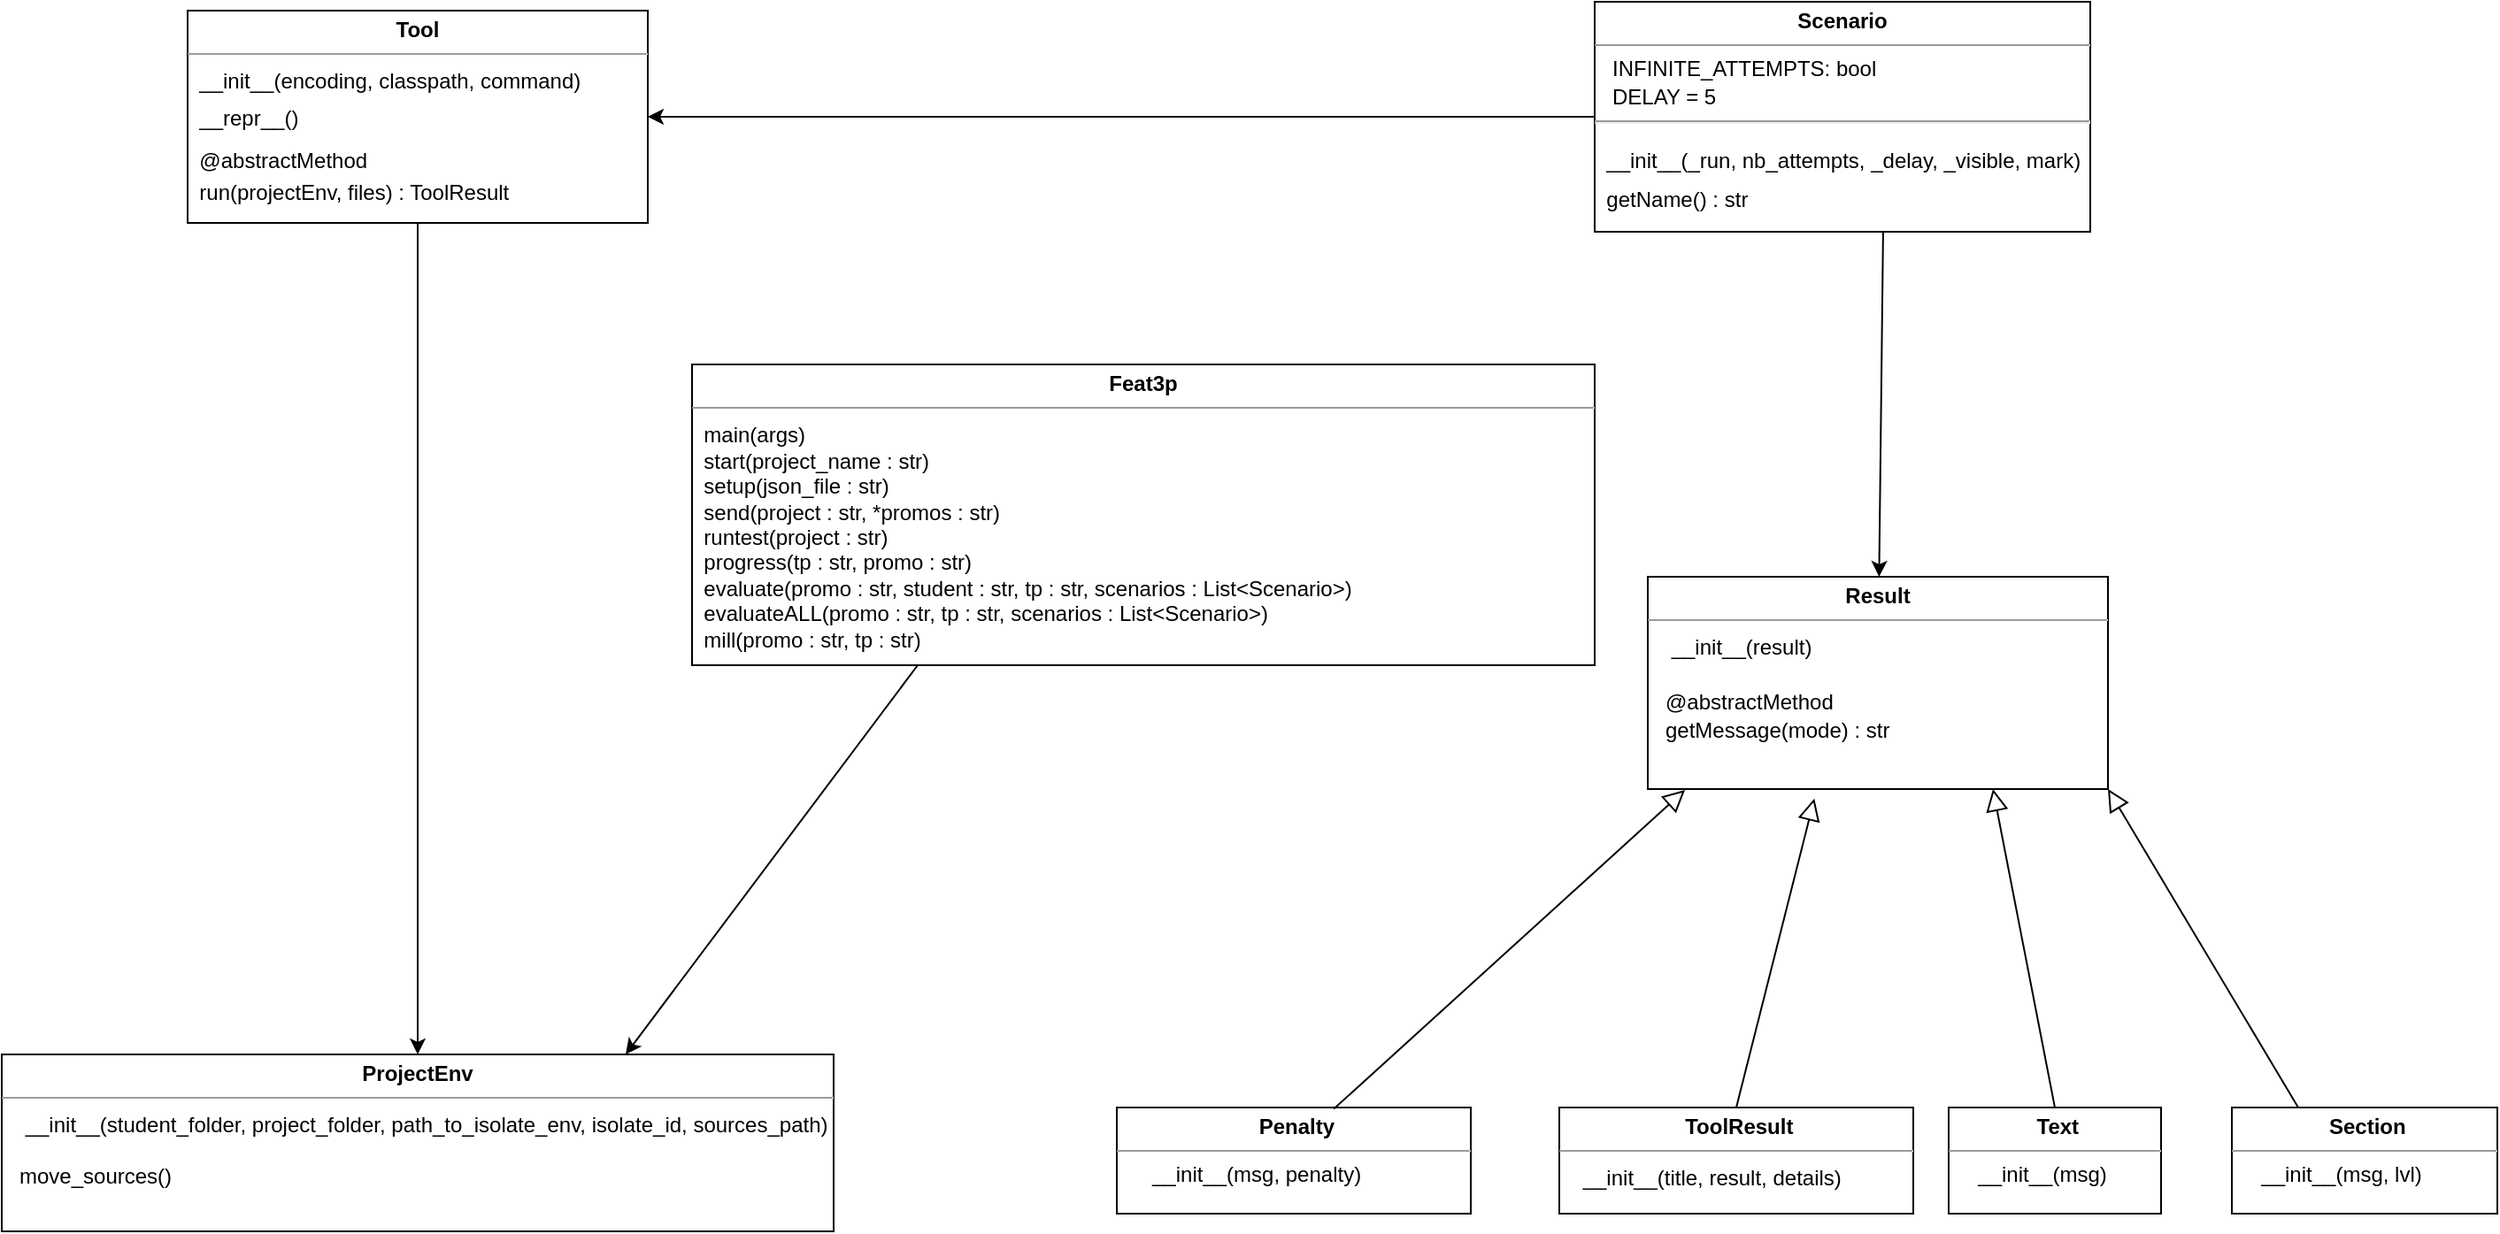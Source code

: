 <mxfile version="14.8.5" type="device" pages="3"><diagram id="C5RBs43oDa-KdzZeNtuy" name="Main"><mxGraphModel dx="2310" dy="781" grid="1" gridSize="10" guides="1" tooltips="1" connect="1" arrows="1" fold="1" page="1" pageScale="1" pageWidth="827" pageHeight="1169" math="0" shadow="0"><root><mxCell id="WIyWlLk6GJQsqaUBKTNV-0"/><mxCell id="WIyWlLk6GJQsqaUBKTNV-1" parent="WIyWlLk6GJQsqaUBKTNV-0"/><mxCell id="NQfh5WHDgCj-62lDqJvC-19" style="edgeStyle=orthogonalEdgeStyle;rounded=0;orthogonalLoop=1;jettySize=auto;html=1;entryX=1;entryY=0.5;entryDx=0;entryDy=0;" parent="WIyWlLk6GJQsqaUBKTNV-1" edge="1"><mxGeometry relative="1" as="geometry"><Array as="points"><mxPoint x="115" y="575"/></Array><mxPoint x="20" y="160.059" as="sourcePoint"/></mxGeometry></mxCell><mxCell id="NQfh5WHDgCj-62lDqJvC-26" style="rounded=0;orthogonalLoop=1;jettySize=auto;html=1;entryX=1;entryY=0.5;entryDx=0;entryDy=0;" parent="WIyWlLk6GJQsqaUBKTNV-1" source="7u3KRN_ztlOu4FSipMz1-13" target="NQfh5WHDgCj-62lDqJvC-3" edge="1"><mxGeometry relative="1" as="geometry"/></mxCell><mxCell id="7u3KRN_ztlOu4FSipMz1-13" value="&lt;p style=&quot;margin: 0px ; margin-top: 4px ; text-align: center&quot;&gt;&lt;b&gt;Scenario&lt;/b&gt;&lt;/p&gt;&lt;hr size=&quot;1&quot;&gt;&lt;div style=&quot;height: 2px&quot;&gt;&amp;nbsp; &amp;nbsp;INFINITE_ATTEMPTS: bool&lt;/div&gt;&lt;div style=&quot;height: 2px&quot;&gt;&lt;br&gt;&lt;/div&gt;&lt;div style=&quot;height: 2px&quot;&gt;&lt;br&gt;&lt;/div&gt;&lt;div style=&quot;height: 2px&quot;&gt;&lt;br&gt;&lt;/div&gt;&lt;div style=&quot;height: 2px&quot;&gt;&lt;br&gt;&lt;/div&gt;&lt;div style=&quot;height: 2px&quot;&gt;&lt;br&gt;&lt;/div&gt;&lt;div style=&quot;height: 2px&quot;&gt;&lt;br&gt;&lt;/div&gt;&lt;div style=&quot;height: 2px&quot;&gt;&lt;br&gt;&lt;/div&gt;&lt;div style=&quot;height: 2px&quot;&gt;&amp;nbsp; &amp;nbsp;DELAY = 5&lt;/div&gt;&lt;div style=&quot;height: 2px&quot;&gt;&lt;br&gt;&lt;/div&gt;&lt;div style=&quot;height: 2px&quot;&gt;&lt;br&gt;&lt;/div&gt;&lt;div style=&quot;height: 2px&quot;&gt;&lt;br&gt;&lt;/div&gt;&lt;div style=&quot;height: 2px&quot;&gt;&lt;br&gt;&lt;/div&gt;&lt;div style=&quot;height: 2px&quot;&gt;&lt;br&gt;&lt;/div&gt;&lt;div style=&quot;height: 2px&quot;&gt;&amp;nbsp; &amp;nbsp;&lt;/div&gt;&lt;div style=&quot;height: 2px&quot;&gt;&lt;hr&gt;&lt;/div&gt;&lt;div style=&quot;height: 2px&quot;&gt;&lt;br&gt;&lt;/div&gt;&lt;div style=&quot;height: 2px&quot;&gt;&lt;br&gt;&lt;/div&gt;&lt;div style=&quot;height: 2px&quot;&gt;&lt;br&gt;&lt;/div&gt;&lt;div style=&quot;height: 2px&quot;&gt;&lt;br&gt;&lt;/div&gt;&lt;div style=&quot;height: 2px&quot;&gt;&lt;br&gt;&lt;/div&gt;&lt;div style=&quot;height: 2px&quot;&gt;&lt;br&gt;&lt;/div&gt;&lt;div style=&quot;height: 2px&quot;&gt;&lt;br&gt;&lt;/div&gt;&lt;div style=&quot;height: 2px&quot;&gt;&amp;nbsp; __init__(_run, nb_attempts, _delay, _visible, mark)&lt;/div&gt;&lt;div style=&quot;height: 2px&quot;&gt;&lt;br&gt;&lt;/div&gt;&lt;div style=&quot;height: 2px&quot;&gt;&lt;br&gt;&lt;/div&gt;&lt;div style=&quot;height: 2px&quot;&gt;&lt;br&gt;&lt;/div&gt;&lt;div style=&quot;height: 2px&quot;&gt;&lt;br&gt;&lt;/div&gt;&lt;div style=&quot;height: 2px&quot;&gt;&lt;br&gt;&lt;/div&gt;&lt;div style=&quot;height: 2px&quot;&gt;&lt;br&gt;&lt;/div&gt;&lt;div style=&quot;height: 2px&quot;&gt;&lt;br&gt;&lt;/div&gt;&lt;div style=&quot;height: 2px&quot;&gt;&lt;br&gt;&lt;/div&gt;&lt;div style=&quot;height: 2px&quot;&gt;&lt;br&gt;&lt;/div&gt;&lt;div style=&quot;height: 2px&quot;&gt;&lt;br&gt;&lt;/div&gt;&lt;div style=&quot;height: 2px&quot;&gt;&amp;nbsp; getName() : str&lt;/div&gt;" style="verticalAlign=top;align=left;overflow=fill;fontSize=12;fontFamily=Helvetica;html=1;" parent="WIyWlLk6GJQsqaUBKTNV-1" vertex="1"><mxGeometry x="180" y="165" width="280" height="130" as="geometry"/></mxCell><mxCell id="NQfh5WHDgCj-62lDqJvC-3" value="&lt;p style=&quot;margin: 4px 0px 0px ; text-align: center&quot;&gt;&lt;b&gt;Tool&lt;/b&gt;&lt;/p&gt;&lt;hr size=&quot;1&quot;&gt;&lt;div style=&quot;height: 2px&quot;&gt;&lt;br&gt;&lt;/div&gt;&amp;nbsp; __init__(encoding, classpath, command)&lt;br&gt;&lt;div style=&quot;height: 2px&quot;&gt;&lt;font style=&quot;font-size: 12px&quot;&gt;&lt;br&gt;&lt;/font&gt;&lt;/div&gt;&lt;div style=&quot;height: 2px&quot;&gt;&lt;font style=&quot;font-size: 12px&quot;&gt;&lt;br&gt;&lt;/font&gt;&lt;/div&gt;&lt;div style=&quot;height: 2px&quot;&gt;&lt;font style=&quot;font-size: 12px&quot;&gt;&lt;br&gt;&lt;/font&gt;&lt;/div&gt;&lt;div style=&quot;height: 2px&quot;&gt;&lt;font style=&quot;font-size: 12px&quot;&gt;&amp;nbsp; __repr__()&lt;/font&gt;&lt;/div&gt;&lt;div style=&quot;height: 2px&quot;&gt;&lt;br&gt;&lt;/div&gt;&lt;div style=&quot;height: 2px&quot;&gt;&lt;br&gt;&lt;/div&gt;&lt;div style=&quot;height: 2px&quot;&gt;&lt;br&gt;&lt;/div&gt;&lt;div style=&quot;height: 2px&quot;&gt;&lt;br&gt;&lt;/div&gt;&lt;div style=&quot;height: 2px&quot;&gt;&lt;br&gt;&lt;/div&gt;&lt;div style=&quot;height: 2px&quot;&gt;&lt;br&gt;&lt;/div&gt;&lt;div style=&quot;height: 2px&quot;&gt;&lt;br&gt;&lt;/div&gt;&lt;div style=&quot;height: 2px&quot;&gt;&lt;br&gt;&lt;/div&gt;&lt;div style=&quot;height: 2px&quot;&gt;&lt;br&gt;&lt;/div&gt;&lt;div style=&quot;height: 2px&quot;&gt;&lt;br&gt;&lt;/div&gt;&lt;div style=&quot;height: 2px&quot;&gt;&amp;nbsp;&lt;/div&gt;&lt;div style=&quot;height: 2px&quot;&gt;&lt;span&gt;&amp;nbsp; @abstractMethod&lt;/span&gt;&lt;/div&gt;&lt;div style=&quot;height: 2px&quot;&gt;&lt;div&gt;&lt;br&gt;&lt;/div&gt;&lt;/div&gt;&lt;div style=&quot;height: 2px&quot;&gt;&lt;br&gt;&lt;/div&gt;&lt;div style=&quot;height: 2px&quot;&gt;&lt;br&gt;&lt;/div&gt;&lt;div style=&quot;height: 2px&quot;&gt;&lt;br&gt;&lt;/div&gt;&lt;div style=&quot;height: 2px&quot;&gt;&lt;br&gt;&lt;/div&gt;&lt;div style=&quot;height: 2px&quot;&gt;&lt;br&gt;&lt;/div&gt;&lt;div style=&quot;height: 2px&quot;&gt;&lt;br&gt;&lt;/div&gt;&lt;div style=&quot;height: 2px&quot;&gt;&lt;br&gt;&lt;/div&gt;&lt;div style=&quot;height: 2px&quot;&gt;&amp;nbsp; run(projectEnv, files) : ToolResult&lt;/div&gt;" style="verticalAlign=top;align=left;overflow=fill;fontSize=12;fontFamily=Helvetica;html=1;" parent="WIyWlLk6GJQsqaUBKTNV-1" vertex="1"><mxGeometry x="-615" y="170" width="260" height="120" as="geometry"/></mxCell><mxCell id="JpZhHgiNv1shY08tBPMo-4" value="&lt;p style=&quot;margin: 4px 0px 0px ; text-align: center&quot;&gt;&lt;b&gt;Result&lt;/b&gt;&lt;/p&gt;&lt;hr size=&quot;1&quot;&gt;&lt;div style=&quot;height: 2px&quot;&gt;&lt;br&gt;&lt;/div&gt;&amp;nbsp; &amp;nbsp; __init__(result)&lt;br&gt;&lt;div style=&quot;height: 2px&quot;&gt;&lt;font style=&quot;font-size: 12px&quot;&gt;&lt;br&gt;&lt;/font&gt;&lt;/div&gt;&lt;div style=&quot;height: 2px&quot;&gt;&lt;font style=&quot;font-size: 12px&quot;&gt;&lt;br&gt;&lt;/font&gt;&lt;/div&gt;&lt;div style=&quot;height: 2px&quot;&gt;&lt;br&gt;&lt;/div&gt;&lt;div style=&quot;height: 2px&quot;&gt;&lt;font style=&quot;font-size: 12px&quot;&gt;&lt;br&gt;&lt;/font&gt;&lt;/div&gt;&lt;div style=&quot;height: 2px&quot;&gt;&lt;font style=&quot;font-size: 12px&quot;&gt;&lt;br&gt;&lt;/font&gt;&lt;/div&gt;&lt;div style=&quot;height: 2px&quot;&gt;&lt;font style=&quot;font-size: 12px&quot;&gt;&lt;br&gt;&lt;/font&gt;&lt;/div&gt;&lt;div style=&quot;height: 2px&quot;&gt;&lt;font style=&quot;font-size: 12px&quot;&gt;&lt;br&gt;&lt;/font&gt;&lt;/div&gt;&lt;div style=&quot;height: 2px&quot;&gt;&lt;font style=&quot;font-size: 12px&quot;&gt;&amp;nbsp; &amp;nbsp;&amp;nbsp;&lt;/font&gt;&lt;/div&gt;&lt;div style=&quot;height: 2px&quot;&gt;&lt;font style=&quot;font-size: 12px&quot;&gt;&amp;nbsp; &amp;nbsp;@abstractMethod&lt;/font&gt;&lt;/div&gt;&lt;div style=&quot;height: 2px&quot;&gt;&lt;font style=&quot;font-size: 12px&quot;&gt;&lt;br&gt;&lt;/font&gt;&lt;/div&gt;&lt;div style=&quot;height: 2px&quot;&gt;&lt;font style=&quot;font-size: 12px&quot;&gt;&lt;br&gt;&lt;/font&gt;&lt;/div&gt;&lt;div style=&quot;height: 2px&quot;&gt;&lt;font style=&quot;font-size: 12px&quot;&gt;&lt;br&gt;&lt;/font&gt;&lt;/div&gt;&lt;div style=&quot;height: 2px&quot;&gt;&lt;font style=&quot;font-size: 12px&quot;&gt;&lt;br&gt;&lt;/font&gt;&lt;/div&gt;&lt;div style=&quot;height: 2px&quot;&gt;&lt;font style=&quot;font-size: 12px&quot;&gt;&lt;br&gt;&lt;/font&gt;&lt;/div&gt;&lt;div style=&quot;height: 2px&quot;&gt;&lt;font style=&quot;font-size: 12px&quot;&gt;&lt;br&gt;&lt;/font&gt;&lt;/div&gt;&lt;div style=&quot;height: 2px&quot;&gt;&lt;font style=&quot;font-size: 12px&quot;&gt;&lt;br&gt;&lt;/font&gt;&lt;/div&gt;&lt;div style=&quot;height: 2px&quot;&gt;&lt;font style=&quot;font-size: 12px&quot;&gt;&amp;nbsp; &amp;nbsp;getMessage(mode) : str&lt;/font&gt;&lt;/div&gt;" style="verticalAlign=top;align=left;overflow=fill;fontSize=12;fontFamily=Helvetica;html=1;" parent="WIyWlLk6GJQsqaUBKTNV-1" vertex="1"><mxGeometry x="210" y="490" width="260" height="120" as="geometry"/></mxCell><mxCell id="JpZhHgiNv1shY08tBPMo-5" value="&lt;p style=&quot;margin: 4px 0px 0px ; text-align: center&quot;&gt;&lt;b&gt;&amp;nbsp;Penalty&lt;/b&gt;&lt;/p&gt;&lt;hr size=&quot;1&quot;&gt;&amp;nbsp; &amp;nbsp; &amp;nbsp; __init__(msg, penalty)&lt;div style=&quot;height: 2px&quot;&gt;&lt;span&gt;&amp;nbsp;&amp;nbsp;&lt;/span&gt;&amp;nbsp; &amp;nbsp;&lt;/div&gt;&lt;div style=&quot;height: 2px&quot;&gt;&lt;br&gt;&lt;/div&gt;&lt;div style=&quot;height: 2px&quot;&gt;&lt;br&gt;&lt;/div&gt;&lt;div style=&quot;height: 2px&quot;&gt;&lt;br&gt;&lt;/div&gt;&lt;div style=&quot;height: 2px&quot;&gt;&lt;br&gt;&lt;/div&gt;&lt;div style=&quot;height: 2px&quot;&gt;&lt;br&gt;&lt;/div&gt;&lt;div style=&quot;height: 2px&quot;&gt;&lt;br&gt;&lt;/div&gt;" style="verticalAlign=top;align=left;overflow=fill;fontSize=12;fontFamily=Helvetica;html=1;" parent="WIyWlLk6GJQsqaUBKTNV-1" vertex="1"><mxGeometry x="-90" y="790" width="200" height="60" as="geometry"/></mxCell><mxCell id="JpZhHgiNv1shY08tBPMo-8" value="" style="endArrow=block;endSize=10;endFill=0;shadow=0;strokeWidth=1;rounded=0;elbow=vertical;entryX=0.081;entryY=1.004;entryDx=0;entryDy=0;entryPerimeter=0;exitX=0.613;exitY=0.013;exitDx=0;exitDy=0;exitPerimeter=0;" parent="WIyWlLk6GJQsqaUBKTNV-1" source="JpZhHgiNv1shY08tBPMo-5" target="JpZhHgiNv1shY08tBPMo-4" edge="1"><mxGeometry width="160" relative="1" as="geometry"><mxPoint x="-660" y="725.24" as="sourcePoint"/><mxPoint x="-551.8" y="585" as="targetPoint"/></mxGeometry></mxCell><mxCell id="JpZhHgiNv1shY08tBPMo-9" value="" style="endArrow=block;endSize=10;endFill=0;shadow=0;strokeWidth=1;rounded=0;elbow=vertical;entryX=0.75;entryY=1;entryDx=0;entryDy=0;exitX=0.5;exitY=0;exitDx=0;exitDy=0;" parent="WIyWlLk6GJQsqaUBKTNV-1" source="JpZhHgiNv1shY08tBPMo-12" target="JpZhHgiNv1shY08tBPMo-4" edge="1"><mxGeometry width="160" relative="1" as="geometry"><mxPoint x="-493.2" y="671.17" as="sourcePoint"/><mxPoint x="-568.94" y="595.48" as="targetPoint"/></mxGeometry></mxCell><mxCell id="JpZhHgiNv1shY08tBPMo-10" value="" style="endArrow=block;endSize=10;endFill=0;shadow=0;strokeWidth=1;rounded=0;elbow=vertical;entryX=0.362;entryY=1.045;entryDx=0;entryDy=0;entryPerimeter=0;exitX=0.5;exitY=0;exitDx=0;exitDy=0;" parent="WIyWlLk6GJQsqaUBKTNV-1" source="JpZhHgiNv1shY08tBPMo-13" target="JpZhHgiNv1shY08tBPMo-4" edge="1"><mxGeometry width="160" relative="1" as="geometry"><mxPoint x="-280" y="670.0" as="sourcePoint"/><mxPoint x="-401.54" y="585.0" as="targetPoint"/></mxGeometry></mxCell><mxCell id="JpZhHgiNv1shY08tBPMo-12" value="&lt;p style=&quot;margin: 4px 0px 0px ; text-align: center&quot;&gt;&lt;b&gt;&amp;nbsp;Text&lt;/b&gt;&lt;/p&gt;&lt;hr size=&quot;1&quot;&gt;&amp;nbsp; &amp;nbsp; &amp;nbsp;__init__(msg)&lt;br&gt;&lt;div style=&quot;height: 2px&quot;&gt;&lt;br&gt;&lt;/div&gt;&lt;div style=&quot;height: 2px&quot;&gt;&lt;br&gt;&lt;/div&gt;&lt;div style=&quot;height: 2px&quot;&gt;&lt;br&gt;&lt;/div&gt;&lt;div style=&quot;height: 2px&quot;&gt;&lt;br&gt;&lt;/div&gt;&lt;div style=&quot;height: 2px&quot;&gt;&lt;br&gt;&lt;/div&gt;&lt;div style=&quot;height: 2px&quot;&gt;&lt;br&gt;&lt;/div&gt;" style="verticalAlign=top;align=left;overflow=fill;fontSize=12;fontFamily=Helvetica;html=1;" parent="WIyWlLk6GJQsqaUBKTNV-1" vertex="1"><mxGeometry x="380" y="790" width="120" height="60" as="geometry"/></mxCell><mxCell id="JpZhHgiNv1shY08tBPMo-13" value="&lt;p style=&quot;margin: 4px 0px 0px ; text-align: center&quot;&gt;&lt;b&gt;&amp;nbsp;ToolResult&lt;/b&gt;&lt;/p&gt;&lt;hr size=&quot;1&quot;&gt;&lt;div style=&quot;height: 2px&quot;&gt;&lt;span&gt;&amp;nbsp;&amp;nbsp;&lt;/span&gt;&amp;nbsp; &amp;nbsp;&lt;/div&gt;&amp;nbsp; &amp;nbsp; __init__(title, result, details)" style="verticalAlign=top;align=left;overflow=fill;fontSize=12;fontFamily=Helvetica;html=1;" parent="WIyWlLk6GJQsqaUBKTNV-1" vertex="1"><mxGeometry x="160" y="790" width="200" height="60" as="geometry"/></mxCell><mxCell id="JpZhHgiNv1shY08tBPMo-22" value="&lt;p style=&quot;margin: 4px 0px 0px ; text-align: center&quot;&gt;&lt;b&gt;ProjectEnv&lt;/b&gt;&lt;/p&gt;&lt;hr size=&quot;1&quot;&gt;&lt;div style=&quot;height: 2px&quot;&gt;&lt;br&gt;&lt;/div&gt;&amp;nbsp; &amp;nbsp; __init__(student_folder, project_folder, path_to_isolate_env, isolate_id, sources_path)&lt;br&gt;&lt;div style=&quot;height: 2px&quot;&gt;&lt;br&gt;&lt;/div&gt;&lt;div style=&quot;height: 2px&quot;&gt;&lt;font style=&quot;font-size: 12px&quot;&gt;&lt;br&gt;&lt;/font&gt;&lt;/div&gt;&lt;div style=&quot;height: 2px&quot;&gt;&lt;font style=&quot;font-size: 12px&quot;&gt;&lt;br&gt;&lt;/font&gt;&lt;/div&gt;&lt;div style=&quot;height: 2px&quot;&gt;&lt;font style=&quot;font-size: 12px&quot;&gt;&lt;br&gt;&lt;/font&gt;&lt;/div&gt;&lt;div style=&quot;height: 2px&quot;&gt;&lt;font style=&quot;font-size: 12px&quot;&gt;&lt;br&gt;&lt;/font&gt;&lt;/div&gt;&lt;div style=&quot;height: 2px&quot;&gt;&lt;font style=&quot;font-size: 12px&quot;&gt;&lt;br&gt;&lt;/font&gt;&lt;/div&gt;&lt;div style=&quot;height: 2px&quot;&gt;&lt;font style=&quot;font-size: 12px&quot;&gt;&lt;br&gt;&lt;/font&gt;&lt;/div&gt;&lt;div style=&quot;height: 2px&quot;&gt;&lt;font style=&quot;font-size: 12px&quot;&gt;&amp;nbsp; &amp;nbsp;move_sources()&lt;/font&gt;&lt;/div&gt;" style="verticalAlign=top;align=left;overflow=fill;fontSize=12;fontFamily=Helvetica;html=1;" parent="WIyWlLk6GJQsqaUBKTNV-1" vertex="1"><mxGeometry x="-720" y="760" width="470" height="100" as="geometry"/></mxCell><mxCell id="JpZhHgiNv1shY08tBPMo-24" style="rounded=0;orthogonalLoop=1;jettySize=auto;html=1;exitX=0.5;exitY=1;exitDx=0;exitDy=0;" parent="WIyWlLk6GJQsqaUBKTNV-1" source="NQfh5WHDgCj-62lDqJvC-3" target="JpZhHgiNv1shY08tBPMo-22" edge="1"><mxGeometry relative="1" as="geometry"><mxPoint x="460" y="131.591" as="sourcePoint"/><mxPoint x="-280" y="140" as="targetPoint"/></mxGeometry></mxCell><mxCell id="JpZhHgiNv1shY08tBPMo-25" value="&lt;p style=&quot;margin: 4px 0px 0px ; text-align: center&quot;&gt;&lt;b&gt;Feat3p&lt;/b&gt;&lt;/p&gt;&lt;hr size=&quot;1&quot;&gt;&lt;div style=&quot;height: 2px&quot;&gt;&lt;br&gt;&lt;/div&gt;&amp;nbsp; main(args)&lt;br&gt;&amp;nbsp; start(project_name : str)&lt;br&gt;&amp;nbsp; setup(json_file : str)&lt;br&gt;&amp;nbsp; send(project : str, *promos : str)&lt;br&gt;&amp;nbsp; runtest(project : str)&lt;br&gt;&amp;nbsp; progress(tp : str, promo : str)&lt;br&gt;&amp;nbsp; evaluate(promo : str, student : str, tp : str, scenarios : List&amp;lt;Scenario&amp;gt;)&amp;nbsp;&lt;br&gt;&amp;nbsp; evaluateALL(promo : str, tp : str, scenarios : List&amp;lt;Scenario&amp;gt;)&amp;nbsp;&lt;br&gt;&amp;nbsp; mill(promo : str, tp : str)&amp;nbsp;" style="verticalAlign=top;align=left;overflow=fill;fontSize=12;fontFamily=Helvetica;html=1;" parent="WIyWlLk6GJQsqaUBKTNV-1" vertex="1"><mxGeometry x="-330" y="370" width="510" height="170" as="geometry"/></mxCell><mxCell id="JpZhHgiNv1shY08tBPMo-26" style="rounded=0;orthogonalLoop=1;jettySize=auto;html=1;entryX=0.75;entryY=0;entryDx=0;entryDy=0;exitX=0.25;exitY=1;exitDx=0;exitDy=0;" parent="WIyWlLk6GJQsqaUBKTNV-1" source="JpZhHgiNv1shY08tBPMo-25" target="JpZhHgiNv1shY08tBPMo-22" edge="1"><mxGeometry relative="1" as="geometry"><mxPoint x="290" y="180" as="sourcePoint"/><mxPoint x="-390" y="180" as="targetPoint"/></mxGeometry></mxCell><mxCell id="JpZhHgiNv1shY08tBPMo-36" style="rounded=0;orthogonalLoop=1;jettySize=auto;html=1;exitX=0.582;exitY=1.003;exitDx=0;exitDy=0;exitPerimeter=0;" parent="WIyWlLk6GJQsqaUBKTNV-1" source="7u3KRN_ztlOu4FSipMz1-13" target="JpZhHgiNv1shY08tBPMo-4" edge="1"><mxGeometry relative="1" as="geometry"><mxPoint x="150" y="176.029" as="sourcePoint"/><mxPoint x="464" y="428" as="targetPoint"/></mxGeometry></mxCell><mxCell id="hAigpwDiSgJLQ0Ub20d--0" value="&lt;p style=&quot;margin: 4px 0px 0px ; text-align: center&quot;&gt;&lt;b&gt;&amp;nbsp;Section&lt;/b&gt;&lt;/p&gt;&lt;hr size=&quot;1&quot;&gt;&amp;nbsp; &amp;nbsp; &amp;nbsp;__init__(msg, lvl)&lt;br&gt;&lt;div style=&quot;height: 2px&quot;&gt;&lt;br&gt;&lt;/div&gt;&lt;div style=&quot;height: 2px&quot;&gt;&lt;br&gt;&lt;/div&gt;&lt;div style=&quot;height: 2px&quot;&gt;&lt;br&gt;&lt;/div&gt;&lt;div style=&quot;height: 2px&quot;&gt;&lt;br&gt;&lt;/div&gt;&lt;div style=&quot;height: 2px&quot;&gt;&lt;br&gt;&lt;/div&gt;" style="verticalAlign=top;align=left;overflow=fill;fontSize=12;fontFamily=Helvetica;html=1;" parent="WIyWlLk6GJQsqaUBKTNV-1" vertex="1"><mxGeometry x="540" y="790" width="150" height="60" as="geometry"/></mxCell><mxCell id="hAigpwDiSgJLQ0Ub20d--1" value="" style="endArrow=block;endSize=10;endFill=0;shadow=0;strokeWidth=1;rounded=0;elbow=vertical;entryX=1;entryY=1;entryDx=0;entryDy=0;exitX=0.25;exitY=0;exitDx=0;exitDy=0;" parent="WIyWlLk6GJQsqaUBKTNV-1" source="hAigpwDiSgJLQ0Ub20d--0" target="JpZhHgiNv1shY08tBPMo-4" edge="1"><mxGeometry width="160" relative="1" as="geometry"><mxPoint x="580" y="800" as="sourcePoint"/><mxPoint x="545.3" y="553.96" as="targetPoint"/></mxGeometry></mxCell></root></mxGraphModel></diagram><diagram id="NXWGTym_jJnHvj8YPYyQ" name="Tool"><mxGraphModel dx="2333" dy="781" grid="1" gridSize="10" guides="1" tooltips="1" connect="1" arrows="1" fold="1" page="1" pageScale="1" pageWidth="850" pageHeight="1100" math="0" shadow="0"><root><mxCell id="9bjhKDVDD_ofNwJTfPbA-0"/><mxCell id="9bjhKDVDD_ofNwJTfPbA-1" parent="9bjhKDVDD_ofNwJTfPbA-0"/><mxCell id="9bjhKDVDD_ofNwJTfPbA-2" value="&lt;p style=&quot;margin: 4px 0px 0px ; text-align: center&quot;&gt;&lt;b&gt;JavaCompiler&lt;/b&gt;&lt;/p&gt;&lt;hr size=&quot;1&quot;&gt;&lt;div style=&quot;height: 2px&quot;&gt;&lt;br&gt;&lt;/div&gt;&lt;div style=&quot;height: 2px&quot;&gt;&lt;font style=&quot;font-size: 12px&quot;&gt;&lt;br&gt;&lt;/font&gt;&lt;/div&gt;&lt;div style=&quot;height: 2px&quot;&gt;&lt;font style=&quot;font-size: 12px&quot;&gt;&lt;br&gt;&lt;/font&gt;&lt;/div&gt;&lt;div style=&quot;height: 2px&quot;&gt;&lt;font style=&quot;font-size: 12px&quot;&gt;&lt;br&gt;&lt;/font&gt;&lt;/div&gt;&lt;div style=&quot;height: 2px&quot;&gt;&lt;br&gt;&lt;/div&gt;&lt;div style=&quot;height: 2px&quot;&gt;&lt;font style=&quot;font-size: 12px&quot;&gt;&amp;nbsp; &amp;nbsp;run(projectEnv, files : List&amp;lt;str&amp;gt;) : Result&lt;/font&gt;&lt;/div&gt;&lt;div style=&quot;height: 2px&quot;&gt;&lt;br&gt;&lt;/div&gt;" style="verticalAlign=top;align=left;overflow=fill;fontSize=12;fontFamily=Helvetica;html=1;" parent="9bjhKDVDD_ofNwJTfPbA-1" vertex="1"><mxGeometry x="600" y="450" width="240" height="70" as="geometry"/></mxCell><mxCell id="9bjhKDVDD_ofNwJTfPbA-3" value="&lt;p style=&quot;margin: 4px 0px 0px ; text-align: center&quot;&gt;&lt;b&gt;&amp;nbsp;Junit&lt;/b&gt;&lt;/p&gt;&lt;hr size=&quot;1&quot;&gt;&lt;div style=&quot;height: 2px&quot;&gt;&lt;span&gt;&amp;nbsp;&lt;/span&gt;&lt;/div&gt;&amp;nbsp; &amp;nbsp;run(projectEnv, files : List&amp;lt;str&amp;gt;) : Result&lt;br&gt;&lt;div style=&quot;height: 2px&quot;&gt;&lt;br&gt;&lt;/div&gt;" style="verticalAlign=top;align=left;overflow=fill;fontSize=12;fontFamily=Helvetica;html=1;" parent="9bjhKDVDD_ofNwJTfPbA-1" vertex="1"><mxGeometry x="-280" y="560" width="230" height="70" as="geometry"/></mxCell><mxCell id="9bjhKDVDD_ofNwJTfPbA-4" value="&lt;p style=&quot;margin: 4px 0px 0px ; text-align: center&quot;&gt;&lt;b&gt;Tool&lt;/b&gt;&lt;/p&gt;&lt;hr size=&quot;1&quot;&gt;&lt;div style=&quot;height: 2px&quot;&gt;&lt;br&gt;&lt;/div&gt;&amp;nbsp; __init__(encoding, classpath, command)&lt;br&gt;&lt;div style=&quot;height: 2px&quot;&gt;&lt;font style=&quot;font-size: 12px&quot;&gt;&lt;br&gt;&lt;/font&gt;&lt;/div&gt;&lt;div style=&quot;height: 2px&quot;&gt;&lt;font style=&quot;font-size: 12px&quot;&gt;&lt;br&gt;&lt;/font&gt;&lt;/div&gt;&lt;div style=&quot;height: 2px&quot;&gt;&lt;font style=&quot;font-size: 12px&quot;&gt;&lt;br&gt;&lt;/font&gt;&lt;/div&gt;&lt;div style=&quot;height: 2px&quot;&gt;&lt;font style=&quot;font-size: 12px&quot;&gt;&amp;nbsp; __repr__()&lt;/font&gt;&lt;/div&gt;&lt;div style=&quot;height: 2px&quot;&gt;&lt;br&gt;&lt;/div&gt;&lt;div style=&quot;height: 2px&quot;&gt;&lt;br&gt;&lt;/div&gt;&lt;div style=&quot;height: 2px&quot;&gt;&lt;br&gt;&lt;/div&gt;&lt;div style=&quot;height: 2px&quot;&gt;&lt;br&gt;&lt;/div&gt;&lt;div style=&quot;height: 2px&quot;&gt;&lt;br&gt;&lt;/div&gt;&lt;div style=&quot;height: 2px&quot;&gt;&lt;br&gt;&lt;/div&gt;&lt;div style=&quot;height: 2px&quot;&gt;&lt;br&gt;&lt;/div&gt;&lt;div style=&quot;height: 2px&quot;&gt;&lt;br&gt;&lt;/div&gt;&lt;div style=&quot;height: 2px&quot;&gt;&lt;br&gt;&lt;/div&gt;&lt;div style=&quot;height: 2px&quot;&gt;&lt;br&gt;&lt;/div&gt;&lt;div style=&quot;height: 2px&quot;&gt;&amp;nbsp;&lt;/div&gt;&lt;div style=&quot;height: 2px&quot;&gt;&lt;span&gt;&amp;nbsp; @abstractMethod&lt;/span&gt;&lt;/div&gt;&lt;div style=&quot;height: 2px&quot;&gt;&lt;div&gt;&lt;br&gt;&lt;/div&gt;&lt;/div&gt;&lt;div style=&quot;height: 2px&quot;&gt;&lt;br&gt;&lt;/div&gt;&lt;div style=&quot;height: 2px&quot;&gt;&lt;br&gt;&lt;/div&gt;&lt;div style=&quot;height: 2px&quot;&gt;&lt;br&gt;&lt;/div&gt;&lt;div style=&quot;height: 2px&quot;&gt;&lt;br&gt;&lt;/div&gt;&lt;div style=&quot;height: 2px&quot;&gt;&lt;br&gt;&lt;/div&gt;&lt;div style=&quot;height: 2px&quot;&gt;&lt;br&gt;&lt;/div&gt;&lt;div style=&quot;height: 2px&quot;&gt;&lt;br&gt;&lt;/div&gt;&lt;div style=&quot;height: 2px&quot;&gt;&amp;nbsp; run(projectEnv, files) : Result&lt;/div&gt;" style="verticalAlign=top;align=left;overflow=fill;fontSize=12;fontFamily=Helvetica;html=1;" parent="9bjhKDVDD_ofNwJTfPbA-1" vertex="1"><mxGeometry x="150" y="120" width="260" height="120" as="geometry"/></mxCell><mxCell id="9bjhKDVDD_ofNwJTfPbA-5" value="&lt;p style=&quot;margin: 4px 0px 0px ; text-align: center&quot;&gt;&lt;b&gt;&amp;nbsp;Blackbox&lt;/b&gt;&lt;/p&gt;&lt;hr size=&quot;1&quot;&gt;&lt;div style=&quot;height: 2px&quot;&gt;&lt;span&gt;&amp;nbsp; &amp;nbsp;&amp;nbsp;&lt;/span&gt;&lt;/div&gt;&amp;nbsp; &amp;nbsp;run(projectEnv, files : List&amp;lt;str&amp;gt;) : Result&lt;br&gt;&lt;div style=&quot;height: 2px&quot;&gt;&lt;br&gt;&lt;/div&gt;" style="verticalAlign=top;align=left;overflow=fill;fontSize=12;fontFamily=Helvetica;html=1;" parent="9bjhKDVDD_ofNwJTfPbA-1" vertex="1"><mxGeometry x="-420" y="430" width="227" height="60" as="geometry"/></mxCell><mxCell id="9bjhKDVDD_ofNwJTfPbA-6" value="&lt;p style=&quot;margin: 4px 0px 0px ; text-align: center&quot;&gt;&lt;b&gt;&amp;nbsp;AdaCompiler&lt;/b&gt;&lt;/p&gt;&lt;hr size=&quot;1&quot;&gt;&lt;div style=&quot;height: 2px&quot;&gt;&lt;span&gt;&amp;nbsp;&lt;/span&gt;&lt;/div&gt;&amp;nbsp; &amp;nbsp;run(projectEnv, files : List&amp;lt;str&amp;gt;) : Result&lt;br&gt;&lt;div style=&quot;height: 2px&quot;&gt;&lt;br&gt;&lt;/div&gt;" style="verticalAlign=top;align=left;overflow=fill;fontSize=12;fontFamily=Helvetica;html=1;" parent="9bjhKDVDD_ofNwJTfPbA-1" vertex="1"><mxGeometry x="330" y="730" width="230" height="70" as="geometry"/></mxCell><mxCell id="9bjhKDVDD_ofNwJTfPbA-7" value="&lt;p style=&quot;margin: 4px 0px 0px ; text-align: center&quot;&gt;&lt;b&gt;&amp;nbsp;RunAda&lt;/b&gt;&lt;/p&gt;&lt;hr size=&quot;1&quot;&gt;&lt;div style=&quot;height: 2px&quot;&gt;&lt;span&gt;&amp;nbsp;&lt;/span&gt;&lt;/div&gt;&amp;nbsp; &amp;nbsp;run(projectEnv, files : List&amp;lt;str&amp;gt;) : Result&lt;br&gt;&lt;div style=&quot;height: 2px&quot;&gt;&lt;br&gt;&lt;/div&gt;" style="verticalAlign=top;align=left;overflow=fill;fontSize=12;fontFamily=Helvetica;html=1;" parent="9bjhKDVDD_ofNwJTfPbA-1" vertex="1"><mxGeometry x="560" y="600" width="230" height="70" as="geometry"/></mxCell><mxCell id="9bjhKDVDD_ofNwJTfPbA-8" value="&lt;p style=&quot;margin: 4px 0px 0px ; text-align: center&quot;&gt;&lt;b&gt;&amp;nbsp;Valkyrie&lt;/b&gt;&lt;/p&gt;&lt;hr size=&quot;1&quot;&gt;&lt;div style=&quot;height: 2px&quot;&gt;&lt;span&gt;&amp;nbsp;&lt;/span&gt;&lt;/div&gt;&amp;nbsp; &amp;nbsp;run(projectEnv, files : List&amp;lt;str&amp;gt;) : Result&lt;br&gt;&lt;div style=&quot;height: 2px&quot;&gt;&lt;br&gt;&lt;/div&gt;" style="verticalAlign=top;align=left;overflow=fill;fontSize=12;fontFamily=Helvetica;html=1;" parent="9bjhKDVDD_ofNwJTfPbA-1" vertex="1"><mxGeometry x="-100" y="640" width="230" height="70" as="geometry"/></mxCell><mxCell id="9bjhKDVDD_ofNwJTfPbA-9" value="&lt;p style=&quot;margin: 4px 0px 0px ; text-align: center&quot;&gt;&lt;b&gt;&amp;nbsp;SimJava&lt;/b&gt;&lt;/p&gt;&lt;hr size=&quot;1&quot;&gt;&lt;div style=&quot;height: 2px&quot;&gt;&lt;span&gt;&amp;nbsp;&lt;/span&gt;&lt;/div&gt;&amp;nbsp; &amp;nbsp;run(projectEnv, files : List&amp;lt;str&amp;gt;) : Result&lt;br&gt;&lt;div style=&quot;height: 2px&quot;&gt;&lt;br&gt;&lt;/div&gt;" style="verticalAlign=top;align=left;overflow=fill;fontSize=12;fontFamily=Helvetica;html=1;" parent="9bjhKDVDD_ofNwJTfPbA-1" vertex="1"><mxGeometry x="180" y="640" width="230" height="70" as="geometry"/></mxCell><mxCell id="9bjhKDVDD_ofNwJTfPbA-10" value="&lt;p style=&quot;margin: 4px 0px 0px ; text-align: center&quot;&gt;&lt;b&gt;&amp;nbsp;Checkstyle&lt;/b&gt;&lt;/p&gt;&lt;hr size=&quot;1&quot;&gt;&lt;div style=&quot;height: 2px&quot;&gt;&lt;span&gt;&amp;nbsp;&lt;/span&gt;&lt;/div&gt;&amp;nbsp; &amp;nbsp;run(projectEnv, files : List&amp;lt;str&amp;gt;) : Result&lt;br&gt;&lt;div style=&quot;height: 2px&quot;&gt;&lt;br&gt;&lt;/div&gt;" style="verticalAlign=top;align=left;overflow=fill;fontSize=12;fontFamily=Helvetica;html=1;" parent="9bjhKDVDD_ofNwJTfPbA-1" vertex="1"><mxGeometry x="580" y="730" width="230" height="70" as="geometry"/></mxCell><mxCell id="wLQoHodpHN0kHE1l3eMk-0" value="" style="endArrow=block;endSize=10;endFill=0;shadow=0;strokeWidth=1;rounded=0;elbow=vertical;entryX=0;entryY=1;entryDx=0;entryDy=0;exitX=0.5;exitY=0;exitDx=0;exitDy=0;" parent="9bjhKDVDD_ofNwJTfPbA-1" source="9bjhKDVDD_ofNwJTfPbA-5" target="9bjhKDVDD_ofNwJTfPbA-4" edge="1"><mxGeometry width="160" relative="1" as="geometry"><mxPoint x="168.75" y="1020.0" as="sourcePoint"/><mxPoint x="304.0" y="881.17" as="targetPoint"/></mxGeometry></mxCell><mxCell id="wLQoHodpHN0kHE1l3eMk-1" value="" style="endArrow=block;endSize=10;endFill=0;shadow=0;strokeWidth=1;rounded=0;elbow=vertical;entryX=0.5;entryY=1;entryDx=0;entryDy=0;exitX=0.5;exitY=0;exitDx=0;exitDy=0;" parent="9bjhKDVDD_ofNwJTfPbA-1" source="9bjhKDVDD_ofNwJTfPbA-6" target="9bjhKDVDD_ofNwJTfPbA-4" edge="1"><mxGeometry width="160" relative="1" as="geometry"><mxPoint x="178.75" y="1030.0" as="sourcePoint"/><mxPoint x="314.0" y="891.17" as="targetPoint"/></mxGeometry></mxCell><mxCell id="wLQoHodpHN0kHE1l3eMk-2" value="" style="endArrow=block;endSize=10;endFill=0;shadow=0;strokeWidth=1;rounded=0;elbow=vertical;entryX=1;entryY=1;entryDx=0;entryDy=0;exitX=0.5;exitY=0;exitDx=0;exitDy=0;" parent="9bjhKDVDD_ofNwJTfPbA-1" source="9bjhKDVDD_ofNwJTfPbA-2" target="9bjhKDVDD_ofNwJTfPbA-4" edge="1"><mxGeometry width="160" relative="1" as="geometry"><mxPoint x="188.75" y="1040.0" as="sourcePoint"/><mxPoint x="324.0" y="901.17" as="targetPoint"/></mxGeometry></mxCell><mxCell id="wLQoHodpHN0kHE1l3eMk-3" value="" style="endArrow=block;endSize=10;endFill=0;shadow=0;strokeWidth=1;rounded=0;elbow=vertical;entryX=0.098;entryY=1.008;entryDx=0;entryDy=0;exitX=0.75;exitY=0;exitDx=0;exitDy=0;entryPerimeter=0;" parent="9bjhKDVDD_ofNwJTfPbA-1" source="9bjhKDVDD_ofNwJTfPbA-3" target="9bjhKDVDD_ofNwJTfPbA-4" edge="1"><mxGeometry width="160" relative="1" as="geometry"><mxPoint x="150" y="590" as="sourcePoint"/><mxPoint x="334.0" y="911.17" as="targetPoint"/></mxGeometry></mxCell><mxCell id="wLQoHodpHN0kHE1l3eMk-4" value="" style="endArrow=block;endSize=10;endFill=0;shadow=0;strokeWidth=1;rounded=0;elbow=vertical;entryX=0.362;entryY=1.008;entryDx=0;entryDy=0;exitX=0.5;exitY=0;exitDx=0;exitDy=0;entryPerimeter=0;" parent="9bjhKDVDD_ofNwJTfPbA-1" source="9bjhKDVDD_ofNwJTfPbA-9" target="9bjhKDVDD_ofNwJTfPbA-4" edge="1"><mxGeometry width="160" relative="1" as="geometry"><mxPoint x="208.75" y="1060.0" as="sourcePoint"/><mxPoint x="344.0" y="921.17" as="targetPoint"/></mxGeometry></mxCell><mxCell id="wLQoHodpHN0kHE1l3eMk-5" value="" style="endArrow=block;endSize=10;endFill=0;shadow=0;strokeWidth=1;rounded=0;elbow=vertical;entryX=0.75;entryY=1;entryDx=0;entryDy=0;exitX=0.25;exitY=0;exitDx=0;exitDy=0;" parent="9bjhKDVDD_ofNwJTfPbA-1" source="9bjhKDVDD_ofNwJTfPbA-7" target="9bjhKDVDD_ofNwJTfPbA-4" edge="1"><mxGeometry width="160" relative="1" as="geometry"><mxPoint x="218.75" y="1070.0" as="sourcePoint"/><mxPoint x="354.0" y="931.17" as="targetPoint"/></mxGeometry></mxCell><mxCell id="wLQoHodpHN0kHE1l3eMk-7" value="" style="endArrow=block;endSize=10;endFill=0;shadow=0;strokeWidth=1;rounded=0;elbow=vertical;entryX=0.25;entryY=1;entryDx=0;entryDy=0;exitX=0.75;exitY=0;exitDx=0;exitDy=0;" parent="9bjhKDVDD_ofNwJTfPbA-1" source="9bjhKDVDD_ofNwJTfPbA-8" target="9bjhKDVDD_ofNwJTfPbA-4" edge="1"><mxGeometry width="160" relative="1" as="geometry"><mxPoint x="228.75" y="1080.0" as="sourcePoint"/><mxPoint x="364.0" y="941.17" as="targetPoint"/></mxGeometry></mxCell><mxCell id="wLQoHodpHN0kHE1l3eMk-8" value="" style="endArrow=block;endSize=10;endFill=0;shadow=0;strokeWidth=1;rounded=0;elbow=vertical;entryX=0.621;entryY=1.001;entryDx=0;entryDy=0;exitX=0;exitY=0;exitDx=0;exitDy=0;entryPerimeter=0;" parent="9bjhKDVDD_ofNwJTfPbA-1" source="9bjhKDVDD_ofNwJTfPbA-10" target="9bjhKDVDD_ofNwJTfPbA-4" edge="1"><mxGeometry width="160" relative="1" as="geometry"><mxPoint x="238.75" y="1090.0" as="sourcePoint"/><mxPoint x="374.0" y="951.17" as="targetPoint"/></mxGeometry></mxCell><mxCell id="Y6DU5OWESvnVDqBQ0tNt-0" value="&lt;p style=&quot;margin: 4px 0px 0px ; text-align: center&quot;&gt;&lt;b&gt;&amp;nbsp;Utilisation&lt;/b&gt;&lt;/p&gt;&lt;hr size=&quot;1&quot;&gt;&lt;div style=&quot;height: 2px&quot;&gt;&lt;span&gt;&amp;nbsp;&lt;/span&gt;&lt;/div&gt;&amp;nbsp; &amp;nbsp;run(projectEnv, files : List&amp;lt;str&amp;gt;) : Result&lt;br&gt;&lt;div style=&quot;height: 2px&quot;&gt;&lt;br&gt;&lt;/div&gt;" style="verticalAlign=top;align=left;overflow=fill;fontSize=12;fontFamily=Helvetica;html=1;" vertex="1" parent="9bjhKDVDD_ofNwJTfPbA-1"><mxGeometry x="20" y="760" width="230" height="70" as="geometry"/></mxCell><mxCell id="Y6DU5OWESvnVDqBQ0tNt-1" value="" style="endArrow=block;endSize=10;endFill=0;shadow=0;strokeWidth=1;rounded=0;elbow=vertical;entryX=0.305;entryY=1.02;entryDx=0;entryDy=0;exitX=0.5;exitY=0;exitDx=0;exitDy=0;entryPerimeter=0;" edge="1" parent="9bjhKDVDD_ofNwJTfPbA-1" source="Y6DU5OWESvnVDqBQ0tNt-0" target="9bjhKDVDD_ofNwJTfPbA-4"><mxGeometry width="160" relative="1" as="geometry"><mxPoint x="305" y="650" as="sourcePoint"/><mxPoint x="254.12" y="250.96" as="targetPoint"/></mxGeometry></mxCell></root></mxGraphModel></diagram><diagram id="JC83NvqYn5k6LzkaWgOT" name="Tool Result"><mxGraphModel dx="2333" dy="781" grid="1" gridSize="10" guides="1" tooltips="1" connect="1" arrows="1" fold="1" page="1" pageScale="1" pageWidth="850" pageHeight="1100" math="0" shadow="0"><root><mxCell id="ube_XDxSfUaw45RkMZEs-0"/><mxCell id="ube_XDxSfUaw45RkMZEs-1" parent="ube_XDxSfUaw45RkMZEs-0"/><mxCell id="ube_XDxSfUaw45RkMZEs-2" value="&lt;p style=&quot;margin: 4px 0px 0px ; text-align: center&quot;&gt;&lt;b&gt;&amp;nbsp;ToolResult&lt;/b&gt;&lt;/p&gt;&lt;hr size=&quot;1&quot;&gt;&lt;div style=&quot;height: 2px&quot;&gt;&lt;span&gt;&amp;nbsp;&amp;nbsp;&lt;/span&gt;&amp;nbsp; &amp;nbsp;&lt;/div&gt;&amp;nbsp; &amp;nbsp; __init__(result)&lt;br&gt;&lt;div style=&quot;height: 2px&quot;&gt;&lt;br&gt;&lt;/div&gt;&lt;div style=&quot;height: 2px&quot;&gt;&lt;br&gt;&lt;/div&gt;&lt;div style=&quot;height: 2px&quot;&gt;&amp;nbsp; &amp;nbsp; &amp;nbsp;&lt;/div&gt;&lt;div style=&quot;height: 2px&quot;&gt;&amp;nbsp; &amp;nbsp; getMessage(mode) : str&lt;/div&gt;" style="verticalAlign=top;align=left;overflow=fill;fontSize=12;fontFamily=Helvetica;html=1;" parent="ube_XDxSfUaw45RkMZEs-1" vertex="1"><mxGeometry x="360" y="390" width="200" height="90" as="geometry"/></mxCell><mxCell id="ube_XDxSfUaw45RkMZEs-3" value="&lt;p style=&quot;margin: 4px 0px 0px ; text-align: center&quot;&gt;&lt;b&gt;&amp;nbsp;BlackboxResult&lt;/b&gt;&lt;/p&gt;&lt;hr size=&quot;1&quot;&gt;&lt;div style=&quot;height: 2px&quot;&gt;&lt;span&gt;&amp;nbsp;&amp;nbsp;&lt;/span&gt;&amp;nbsp; &amp;nbsp;&lt;/div&gt;&amp;nbsp; &amp;nbsp; &lt;br&gt;&amp;nbsp; &amp;nbsp; __init__(_filename, _test, _details)" style="verticalAlign=top;align=left;overflow=fill;fontSize=12;fontFamily=Helvetica;html=1;" parent="ube_XDxSfUaw45RkMZEs-1" vertex="1"><mxGeometry x="-100" y="640" width="200" height="80" as="geometry"/></mxCell><mxCell id="ube_XDxSfUaw45RkMZEs-4" value="&lt;p style=&quot;margin: 4px 0px 0px ; text-align: center&quot;&gt;&lt;b&gt;&amp;nbsp;JavaCompilerResult&lt;/b&gt;&lt;/p&gt;&lt;hr size=&quot;1&quot;&gt;&lt;div style=&quot;height: 2px&quot;&gt;&lt;span&gt;&amp;nbsp;&amp;nbsp;&lt;/span&gt;&amp;nbsp; &amp;nbsp;&lt;/div&gt;&amp;nbsp; &amp;nbsp; &lt;br&gt;&amp;nbsp; &amp;nbsp; __init__(_filenames, _test, _details)" style="verticalAlign=top;align=left;overflow=fill;fontSize=12;fontFamily=Helvetica;html=1;" parent="ube_XDxSfUaw45RkMZEs-1" vertex="1"><mxGeometry x="560" y="740" width="240" height="80" as="geometry"/></mxCell><mxCell id="ube_XDxSfUaw45RkMZEs-5" value="" style="endArrow=block;endSize=10;endFill=0;shadow=0;strokeWidth=1;rounded=0;elbow=vertical;exitX=0.75;exitY=0;exitDx=0;exitDy=0;" parent="ube_XDxSfUaw45RkMZEs-1" source="ube_XDxSfUaw45RkMZEs-3" target="ube_XDxSfUaw45RkMZEs-2" edge="1"><mxGeometry width="160" relative="1" as="geometry"><mxPoint x="-300" y="430.0" as="sourcePoint"/><mxPoint x="-270" y="345.0" as="targetPoint"/></mxGeometry></mxCell><mxCell id="ube_XDxSfUaw45RkMZEs-6" value="" style="endArrow=block;endSize=10;endFill=0;shadow=0;strokeWidth=1;rounded=0;elbow=vertical;entryX=0.627;entryY=1.013;entryDx=0;entryDy=0;entryPerimeter=0;" parent="ube_XDxSfUaw45RkMZEs-1" source="ube_XDxSfUaw45RkMZEs-4" target="ube_XDxSfUaw45RkMZEs-2" edge="1"><mxGeometry width="160" relative="1" as="geometry"><mxPoint y="410.0" as="sourcePoint"/><mxPoint x="30" y="325.0" as="targetPoint"/></mxGeometry></mxCell><mxCell id="ube_XDxSfUaw45RkMZEs-7" value="&lt;p style=&quot;margin: 4px 0px 0px ; text-align: center&quot;&gt;&lt;b&gt;&amp;nbsp;JunitResult&lt;/b&gt;&lt;/p&gt;&lt;hr size=&quot;1&quot;&gt;&lt;div style=&quot;height: 2px&quot;&gt;&lt;span&gt;&amp;nbsp;&amp;nbsp;&lt;/span&gt;&amp;nbsp; &amp;nbsp;&lt;/div&gt;&amp;nbsp; &amp;nbsp; &lt;br&gt;&amp;nbsp; &amp;nbsp; __init__(_filename, _test_util, _details)" style="verticalAlign=top;align=left;overflow=fill;fontSize=12;fontFamily=Helvetica;html=1;" parent="ube_XDxSfUaw45RkMZEs-1" vertex="1"><mxGeometry x="820" y="625" width="230" height="80" as="geometry"/></mxCell><mxCell id="ube_XDxSfUaw45RkMZEs-8" value="" style="endArrow=block;endSize=10;endFill=0;shadow=0;strokeWidth=1;rounded=0;elbow=vertical;entryX=0.877;entryY=0.997;entryDx=0;entryDy=0;exitX=0.25;exitY=0;exitDx=0;exitDy=0;entryPerimeter=0;" parent="ube_XDxSfUaw45RkMZEs-1" source="ube_XDxSfUaw45RkMZEs-7" target="ube_XDxSfUaw45RkMZEs-2" edge="1"><mxGeometry width="160" relative="1" as="geometry"><mxPoint x="204" y="425.0" as="sourcePoint"/><mxPoint x="140" y="345.0" as="targetPoint"/></mxGeometry></mxCell><mxCell id="omSLmwYE_ePqgsbcptf--2" value="&lt;p style=&quot;margin: 4px 0px 0px ; text-align: center&quot;&gt;&lt;b&gt;&amp;nbsp;AdaCompilerResult&lt;/b&gt;&lt;/p&gt;&lt;hr size=&quot;1&quot;&gt;&lt;div style=&quot;height: 2px&quot;&gt;&lt;span&gt;&amp;nbsp;&lt;/span&gt;&lt;/div&gt;&amp;nbsp; &amp;nbsp;__init__(_filenames, _details, test)" style="verticalAlign=top;align=left;overflow=fill;fontSize=12;fontFamily=Helvetica;html=1;" parent="ube_XDxSfUaw45RkMZEs-1" vertex="1"><mxGeometry x="460" y="940" width="240" height="70" as="geometry"/></mxCell><mxCell id="omSLmwYE_ePqgsbcptf--3" value="&lt;p style=&quot;margin: 4px 0px 0px ; text-align: center&quot;&gt;&lt;b&gt;&amp;nbsp;RunAdaResult&lt;/b&gt;&lt;/p&gt;&lt;hr size=&quot;1&quot;&gt;&lt;div style=&quot;height: 2px&quot;&gt;&lt;span&gt;&amp;nbsp;&lt;/span&gt;&lt;/div&gt;&amp;nbsp; &amp;nbsp;__init__(_filename, arguments, _details, _test)&lt;br&gt;&lt;div style=&quot;height: 2px&quot;&gt;&lt;br&gt;&lt;/div&gt;" style="verticalAlign=top;align=left;overflow=fill;fontSize=12;fontFamily=Helvetica;html=1;" parent="ube_XDxSfUaw45RkMZEs-1" vertex="1"><mxGeometry x="800" y="830" width="270" height="70" as="geometry"/></mxCell><mxCell id="omSLmwYE_ePqgsbcptf--4" value="&lt;p style=&quot;margin: 4px 0px 0px ; text-align: center&quot;&gt;&lt;b&gt;&amp;nbsp;ValkyrieResult&lt;/b&gt;&lt;/p&gt;&lt;hr size=&quot;1&quot;&gt;&lt;div style=&quot;height: 2px&quot;&gt;&lt;span&gt;&amp;nbsp;&lt;/span&gt;&lt;/div&gt;&lt;div style=&quot;height: 2px&quot;&gt;__init__(_filename, arguments, _details, _test)&lt;br&gt;&lt;/div&gt;" style="verticalAlign=top;align=left;overflow=fill;fontSize=12;fontFamily=Helvetica;html=1;" parent="ube_XDxSfUaw45RkMZEs-1" vertex="1"><mxGeometry x="-70" y="790" width="260" height="70" as="geometry"/></mxCell><mxCell id="omSLmwYE_ePqgsbcptf--5" value="&lt;p style=&quot;margin: 4px 0px 0px ; text-align: center&quot;&gt;&lt;b&gt;&amp;nbsp;SimJavaResult&lt;/b&gt;&lt;/p&gt;&lt;hr size=&quot;1&quot;&gt;&lt;div style=&quot;height: 2px&quot;&gt;&lt;span&gt;&amp;nbsp;&lt;/span&gt;&lt;/div&gt;&lt;div style=&quot;height: 2px&quot;&gt;__init__(file1, file2, _test, sim, _details)&lt;br&gt;&lt;/div&gt;" style="verticalAlign=top;align=left;overflow=fill;fontSize=12;fontFamily=Helvetica;html=1;" parent="ube_XDxSfUaw45RkMZEs-1" vertex="1"><mxGeometry x="320" y="860" width="230" height="70" as="geometry"/></mxCell><mxCell id="omSLmwYE_ePqgsbcptf--6" value="&lt;p style=&quot;margin: 4px 0px 0px ; text-align: center&quot;&gt;&lt;b&gt;&amp;nbsp;CheckstyleResult&lt;/b&gt;&lt;/p&gt;&lt;hr size=&quot;1&quot;&gt;&lt;div style=&quot;height: 2px&quot;&gt;&lt;span&gt;&amp;nbsp;&lt;/span&gt;&lt;/div&gt;&lt;div style=&quot;height: 2px&quot;&gt;__init__(_filename, _test, errors, _details)&lt;br&gt;&lt;/div&gt;" style="verticalAlign=top;align=left;overflow=fill;fontSize=12;fontFamily=Helvetica;html=1;" parent="ube_XDxSfUaw45RkMZEs-1" vertex="1"><mxGeometry x="30" y="900" width="230" height="70" as="geometry"/></mxCell><mxCell id="omSLmwYE_ePqgsbcptf--7" value="" style="endArrow=block;endSize=10;endFill=0;shadow=0;strokeWidth=1;rounded=0;elbow=vertical;entryX=0.75;entryY=1;entryDx=0;entryDy=0;exitX=0.5;exitY=0;exitDx=0;exitDy=0;" parent="ube_XDxSfUaw45RkMZEs-1" source="omSLmwYE_ePqgsbcptf--3" target="ube_XDxSfUaw45RkMZEs-2" edge="1"><mxGeometry width="160" relative="1" as="geometry"><mxPoint x="483.351" y="635.0" as="sourcePoint"/><mxPoint x="495.4" y="491.17" as="targetPoint"/></mxGeometry></mxCell><mxCell id="omSLmwYE_ePqgsbcptf--8" value="" style="endArrow=block;endSize=10;endFill=0;shadow=0;strokeWidth=1;rounded=0;elbow=vertical;exitX=0.5;exitY=0;exitDx=0;exitDy=0;" parent="ube_XDxSfUaw45RkMZEs-1" source="omSLmwYE_ePqgsbcptf--4" target="ube_XDxSfUaw45RkMZEs-2" edge="1"><mxGeometry width="160" relative="1" as="geometry"><mxPoint x="493.351" y="645.0" as="sourcePoint"/><mxPoint x="505.4" y="501.17" as="targetPoint"/></mxGeometry></mxCell><mxCell id="omSLmwYE_ePqgsbcptf--9" value="" style="endArrow=block;endSize=10;endFill=0;shadow=0;strokeWidth=1;rounded=0;elbow=vertical;entryX=0.5;entryY=1;entryDx=0;entryDy=0;exitX=0.5;exitY=0;exitDx=0;exitDy=0;" parent="ube_XDxSfUaw45RkMZEs-1" source="omSLmwYE_ePqgsbcptf--5" target="ube_XDxSfUaw45RkMZEs-2" edge="1"><mxGeometry width="160" relative="1" as="geometry"><mxPoint x="503.351" y="655.0" as="sourcePoint"/><mxPoint x="515.4" y="511.17" as="targetPoint"/></mxGeometry></mxCell><mxCell id="omSLmwYE_ePqgsbcptf--10" value="" style="endArrow=block;endSize=10;endFill=0;shadow=0;strokeWidth=1;rounded=0;elbow=vertical;entryX=0.55;entryY=1;entryDx=0;entryDy=0;entryPerimeter=0;exitX=0.5;exitY=0;exitDx=0;exitDy=0;" parent="ube_XDxSfUaw45RkMZEs-1" source="omSLmwYE_ePqgsbcptf--2" target="ube_XDxSfUaw45RkMZEs-2" edge="1"><mxGeometry width="160" relative="1" as="geometry"><mxPoint x="513.351" y="665.0" as="sourcePoint"/><mxPoint x="525.4" y="521.17" as="targetPoint"/></mxGeometry></mxCell><mxCell id="omSLmwYE_ePqgsbcptf--11" value="" style="endArrow=block;endSize=10;endFill=0;shadow=0;strokeWidth=1;rounded=0;elbow=vertical;entryX=0.312;entryY=1.014;entryDx=0;entryDy=0;exitX=0.8;exitY=0.02;exitDx=0;exitDy=0;exitPerimeter=0;entryPerimeter=0;" parent="ube_XDxSfUaw45RkMZEs-1" source="omSLmwYE_ePqgsbcptf--6" target="ube_XDxSfUaw45RkMZEs-2" edge="1"><mxGeometry width="160" relative="1" as="geometry"><mxPoint x="347.5" y="860.0" as="sourcePoint"/><mxPoint x="470" y="490" as="targetPoint"/></mxGeometry></mxCell><mxCell id="EFrv2RAUZvT5azwxPiU_-0" value="&lt;p style=&quot;margin: 4px 0px 0px ; text-align: center&quot;&gt;&lt;b&gt;&amp;nbsp;UtilisationResult&lt;/b&gt;&lt;/p&gt;&lt;hr size=&quot;1&quot;&gt;&lt;div style=&quot;height: 2px&quot;&gt;&lt;span&gt;&amp;nbsp;&lt;/span&gt;&lt;/div&gt;&lt;div style=&quot;height: 2px&quot;&gt;__init__(word, _file, _test, diff, _details)&lt;br&gt;&lt;/div&gt;" style="verticalAlign=top;align=left;overflow=fill;fontSize=12;fontFamily=Helvetica;html=1;" vertex="1" parent="ube_XDxSfUaw45RkMZEs-1"><mxGeometry x="140" y="990" width="230" height="70" as="geometry"/></mxCell><mxCell id="EFrv2RAUZvT5azwxPiU_-1" value="" style="endArrow=block;endSize=10;endFill=0;shadow=0;strokeWidth=1;rounded=0;elbow=vertical;" edge="1" parent="ube_XDxSfUaw45RkMZEs-1" source="EFrv2RAUZvT5azwxPiU_-0" target="ube_XDxSfUaw45RkMZEs-2"><mxGeometry width="160" relative="1" as="geometry"><mxPoint x="224" y="911.4" as="sourcePoint"/><mxPoint x="454.8" y="489.28" as="targetPoint"/></mxGeometry></mxCell></root></mxGraphModel></diagram></mxfile>